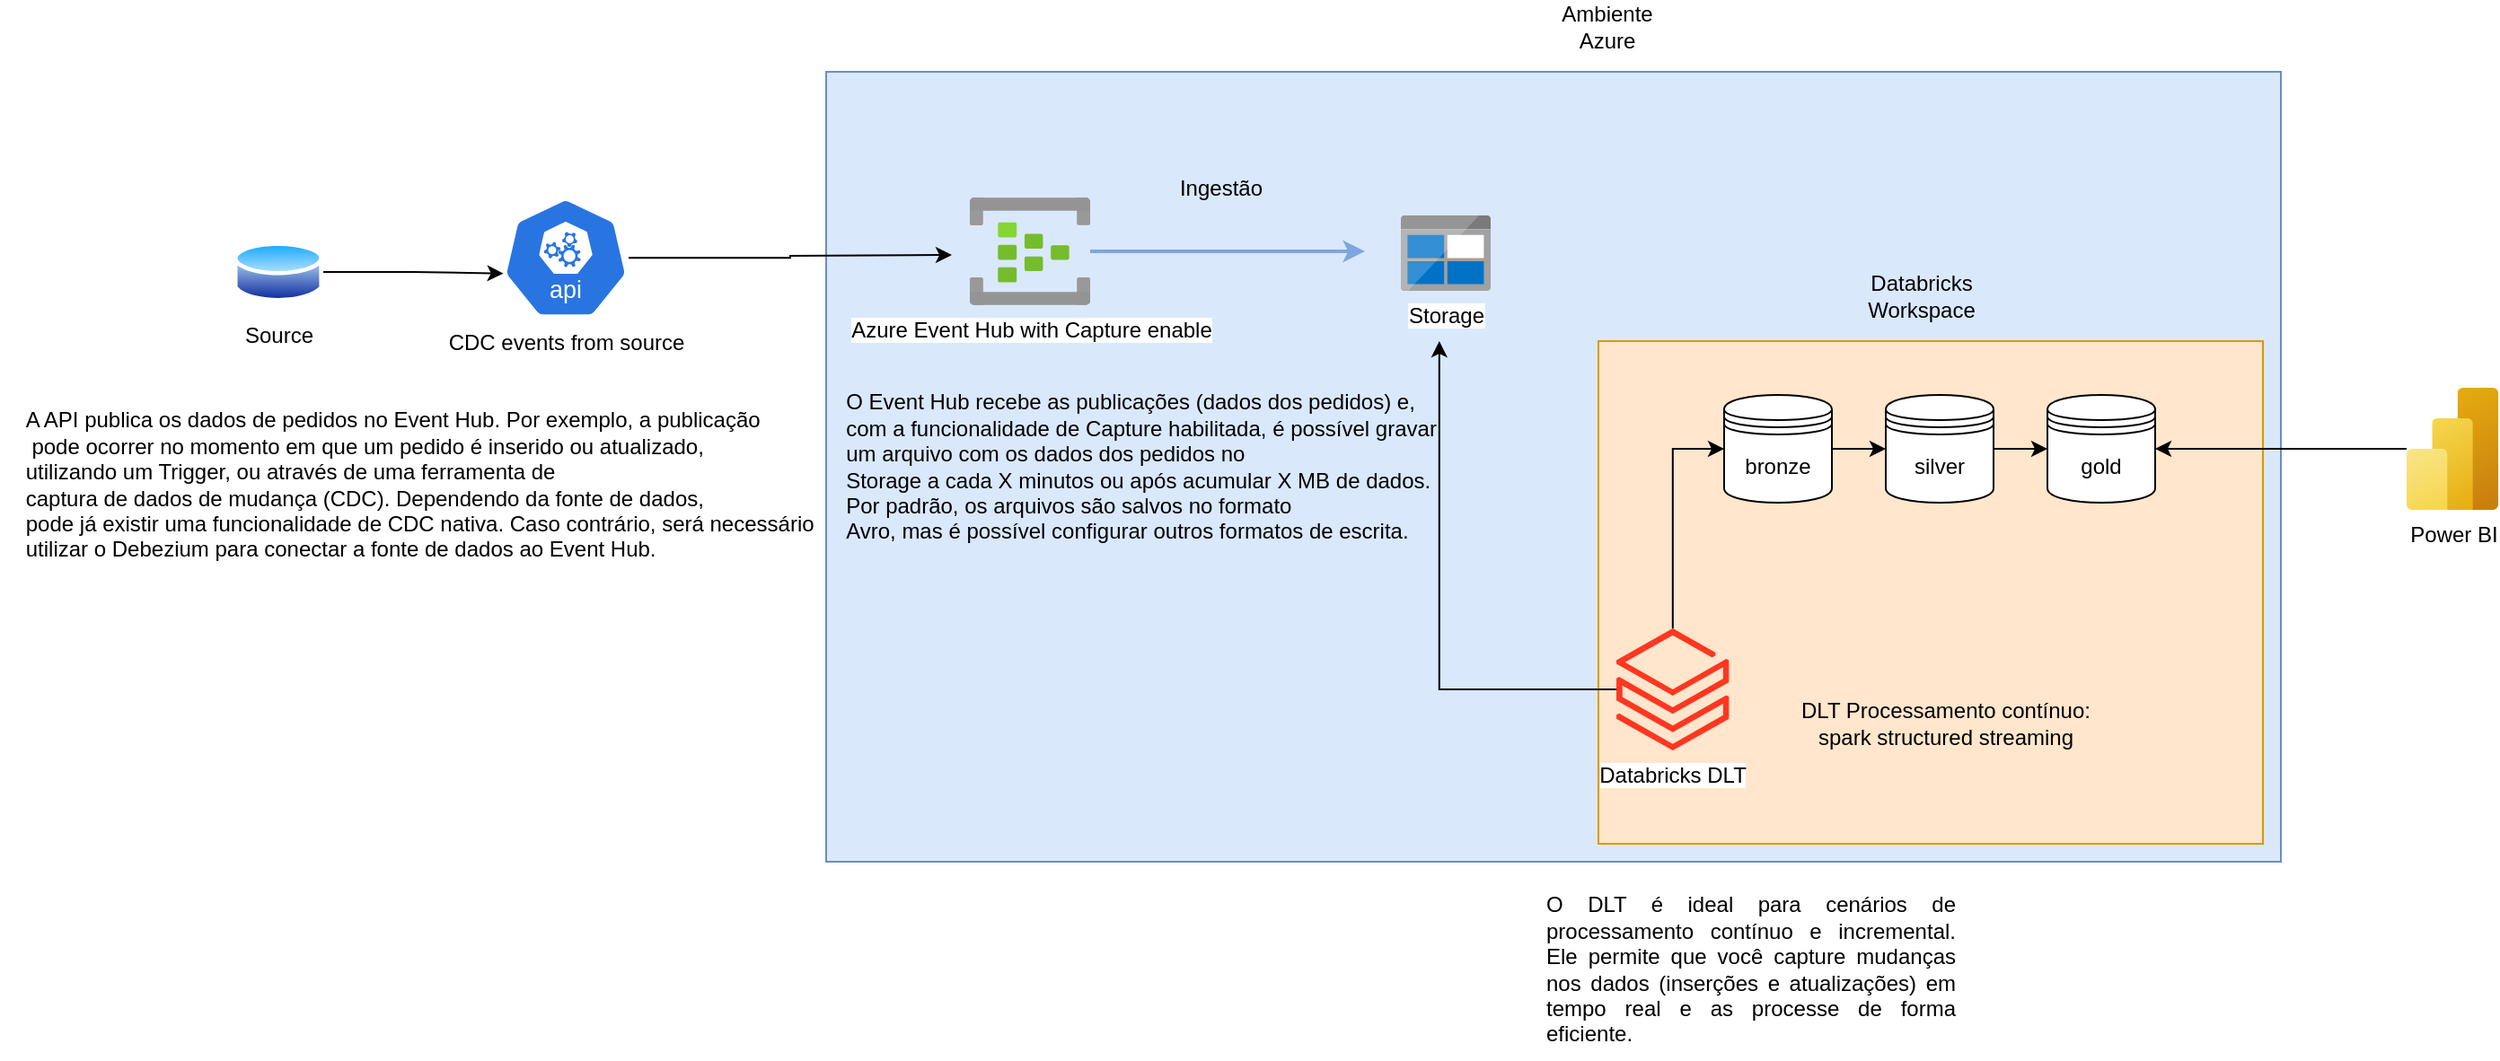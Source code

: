 <mxfile version="24.7.8">
  <diagram id="WI9T0HZ2pTsCkuznbFz-" name="Page-1">
    <mxGraphModel grid="1" page="1" gridSize="15" guides="1" tooltips="1" connect="1" arrows="1" fold="1" pageScale="1" pageWidth="1169" pageHeight="827" math="0" shadow="0">
      <root>
        <mxCell id="0" />
        <mxCell id="1" parent="0" />
        <mxCell id="5BrfsdH3SS1tADsjfD-9-21" value="" style="rounded=0;whiteSpace=wrap;html=1;fillColor=#dae8fc;strokeColor=#6c8ebf;" vertex="1" parent="1">
          <mxGeometry x="190" y="110" width="810" height="440" as="geometry" />
        </mxCell>
        <mxCell id="QH-cwWBiQ59XKDoKRFCK-5" value="" style="rounded=0;whiteSpace=wrap;html=1;fillColor=#ffe6cc;strokeColor=#d79b00;" vertex="1" parent="1">
          <mxGeometry x="620" y="260" width="370" height="280" as="geometry" />
        </mxCell>
        <mxCell id="5BrfsdH3SS1tADsjfD-9-4" style="edgeStyle=orthogonalEdgeStyle;rounded=0;orthogonalLoop=1;jettySize=auto;html=1;strokeWidth=2;strokeColor=#7EA6E0;" edge="1" parent="1" source="5BrfsdH3SS1tADsjfD-9-1">
          <mxGeometry relative="1" as="geometry">
            <mxPoint x="490" y="210" as="targetPoint" />
          </mxGeometry>
        </mxCell>
        <mxCell id="5BrfsdH3SS1tADsjfD-9-1" value="Azure Event Hub with Capture enable" style="image;aspect=fixed;html=1;points=[];align=center;fontSize=12;image=img/lib/azure2/iot/Event_Hubs.svg;" vertex="1" parent="1">
          <mxGeometry x="270" y="180" width="67" height="60" as="geometry" />
        </mxCell>
        <mxCell id="5BrfsdH3SS1tADsjfD-9-7" style="edgeStyle=orthogonalEdgeStyle;rounded=0;orthogonalLoop=1;jettySize=auto;html=1;" edge="1" parent="1" source="5BrfsdH3SS1tADsjfD-9-6">
          <mxGeometry relative="1" as="geometry">
            <mxPoint x="531.4" y="260" as="targetPoint" />
            <Array as="points">
              <mxPoint x="531" y="454" />
            </Array>
          </mxGeometry>
        </mxCell>
        <mxCell id="QH-cwWBiQ59XKDoKRFCK-19" style="edgeStyle=orthogonalEdgeStyle;rounded=0;orthogonalLoop=1;jettySize=auto;html=1;entryX=0;entryY=0.5;entryDx=0;entryDy=0;" edge="1" parent="1" source="5BrfsdH3SS1tADsjfD-9-6" target="5BrfsdH3SS1tADsjfD-9-11">
          <mxGeometry relative="1" as="geometry" />
        </mxCell>
        <mxCell id="5BrfsdH3SS1tADsjfD-9-6" value="Databricks DLT" style="image;aspect=fixed;html=1;points=[];align=center;fontSize=12;image=img/lib/azure2/analytics/Azure_Databricks.svg;" vertex="1" parent="1">
          <mxGeometry x="630" y="420" width="62.8" height="68" as="geometry" />
        </mxCell>
        <mxCell id="5BrfsdH3SS1tADsjfD-9-9" style="edgeStyle=orthogonalEdgeStyle;rounded=0;orthogonalLoop=1;jettySize=auto;html=1;" edge="1" parent="1" source="5BrfsdH3SS1tADsjfD-9-8">
          <mxGeometry relative="1" as="geometry">
            <mxPoint x="260" y="212" as="targetPoint" />
          </mxGeometry>
        </mxCell>
        <mxCell id="5BrfsdH3SS1tADsjfD-9-8" value="CDC events from source" style="aspect=fixed;sketch=0;html=1;dashed=0;whitespace=wrap;verticalLabelPosition=bottom;verticalAlign=top;fillColor=#2875E2;strokeColor=#ffffff;points=[[0.005,0.63,0],[0.1,0.2,0],[0.9,0.2,0],[0.5,0,0],[0.995,0.63,0],[0.72,0.99,0],[0.5,1,0],[0.28,0.99,0]];shape=mxgraph.kubernetes.icon2;kubernetesLabel=1;prIcon=api" vertex="1" parent="1">
          <mxGeometry x="10" y="180" width="70" height="67.2" as="geometry" />
        </mxCell>
        <mxCell id="QH-cwWBiQ59XKDoKRFCK-2" style="edgeStyle=orthogonalEdgeStyle;rounded=0;orthogonalLoop=1;jettySize=auto;html=1;entryX=0;entryY=0.5;entryDx=0;entryDy=0;" edge="1" parent="1" source="5BrfsdH3SS1tADsjfD-9-11" target="5BrfsdH3SS1tADsjfD-9-15">
          <mxGeometry relative="1" as="geometry" />
        </mxCell>
        <mxCell id="5BrfsdH3SS1tADsjfD-9-11" value="bronze" style="shape=datastore;whiteSpace=wrap;html=1;" vertex="1" parent="1">
          <mxGeometry x="690" y="290" width="60" height="60" as="geometry" />
        </mxCell>
        <mxCell id="QH-cwWBiQ59XKDoKRFCK-3" style="edgeStyle=orthogonalEdgeStyle;rounded=0;orthogonalLoop=1;jettySize=auto;html=1;entryX=0;entryY=0.5;entryDx=0;entryDy=0;" edge="1" parent="1" source="5BrfsdH3SS1tADsjfD-9-15" target="5BrfsdH3SS1tADsjfD-9-19">
          <mxGeometry relative="1" as="geometry" />
        </mxCell>
        <mxCell id="5BrfsdH3SS1tADsjfD-9-15" value="silver" style="shape=datastore;whiteSpace=wrap;html=1;" vertex="1" parent="1">
          <mxGeometry x="780" y="290" width="60" height="60" as="geometry" />
        </mxCell>
        <mxCell id="5BrfsdH3SS1tADsjfD-9-22" value="Ambiente Azure" style="text;html=1;align=center;verticalAlign=middle;whiteSpace=wrap;rounded=0;" vertex="1" parent="1">
          <mxGeometry x="585" y="70" width="80" height="30" as="geometry" />
        </mxCell>
        <mxCell id="5BrfsdH3SS1tADsjfD-9-25" style="edgeStyle=orthogonalEdgeStyle;rounded=0;orthogonalLoop=1;jettySize=auto;html=1;entryX=1;entryY=0.5;entryDx=0;entryDy=0;" edge="1" parent="1" source="5BrfsdH3SS1tADsjfD-9-24" target="5BrfsdH3SS1tADsjfD-9-19">
          <mxGeometry relative="1" as="geometry" />
        </mxCell>
        <mxCell id="5BrfsdH3SS1tADsjfD-9-24" value="Power BI" style="image;aspect=fixed;html=1;points=[];align=center;fontSize=12;image=img/lib/azure2/analytics/Power_BI_Embedded.svg;" vertex="1" parent="1">
          <mxGeometry x="1070" y="286" width="51" height="68" as="geometry" />
        </mxCell>
        <mxCell id="5BrfsdH3SS1tADsjfD-9-26" value="&lt;div style=&quot;text-align: justify;&quot;&gt;A API publica os dados de pedidos no Event Hub. Por exemplo, a publicação&lt;/div&gt;&lt;div style=&quot;text-align: justify;&quot;&gt;&amp;nbsp;pode ocorrer no momento em que um pedido é inserido ou atualizado,&amp;nbsp;&lt;/div&gt;&lt;div style=&quot;text-align: justify;&quot;&gt;utilizando um Trigger, ou&amp;nbsp;&lt;span style=&quot;background-color: initial;&quot;&gt;através de uma ferramenta de&amp;nbsp;&lt;/span&gt;&lt;/div&gt;&lt;div style=&quot;text-align: justify;&quot;&gt;&lt;span style=&quot;background-color: initial;&quot;&gt;captura de dados de mudança (CDC).&amp;nbsp;&lt;/span&gt;&lt;span style=&quot;background-color: initial;&quot;&gt;Dependendo da fonte de dados,&amp;nbsp;&lt;/span&gt;&lt;/div&gt;&lt;div style=&quot;text-align: justify;&quot;&gt;&lt;span style=&quot;background-color: initial;&quot;&gt;pode já existir&amp;nbsp;&lt;/span&gt;&lt;span style=&quot;background-color: initial;&quot;&gt;uma funcionalidade de CDC nativa.&amp;nbsp;&lt;/span&gt;&lt;span style=&quot;background-color: initial;&quot;&gt;Caso contrário, será necessário&amp;nbsp;&lt;/span&gt;&lt;/div&gt;&lt;div style=&quot;text-align: justify;&quot;&gt;&lt;span style=&quot;background-color: initial;&quot;&gt;utilizar o Debezium para conectar a fonte de dados ao Event Hub.&lt;/span&gt;&lt;/div&gt;" style="text;html=1;align=center;verticalAlign=middle;resizable=0;points=[];autosize=1;strokeColor=none;fillColor=none;" vertex="1" parent="1">
          <mxGeometry x="-270" y="290" width="470" height="100" as="geometry" />
        </mxCell>
        <mxCell id="5BrfsdH3SS1tADsjfD-9-27" value="&lt;div style=&quot;text-align: justify;&quot;&gt;O Event Hub recebe as publicações (dados dos pedidos) e,&amp;nbsp;&lt;/div&gt;&lt;div style=&quot;text-align: justify;&quot;&gt;com a funcionalidade de&amp;nbsp;&lt;span style=&quot;background-color: initial;&quot;&gt;Capture habilitada, é possível gravar&lt;/span&gt;&lt;/div&gt;&lt;div style=&quot;text-align: justify;&quot;&gt;&lt;span style=&quot;background-color: initial;&quot;&gt;um arquivo com os dados dos pedidos no&lt;/span&gt;&lt;/div&gt;&lt;div style=&quot;text-align: justify;&quot;&gt;Storage a cada X&amp;nbsp;&lt;span style=&quot;background-color: initial;&quot;&gt;minutos ou após acumular X MB de dados.&lt;/span&gt;&lt;/div&gt;&lt;div style=&quot;text-align: justify;&quot;&gt;&lt;span style=&quot;background-color: initial;&quot;&gt;Por padrão, os arquivos são salvos no formato&amp;nbsp;&lt;/span&gt;&lt;/div&gt;&lt;div style=&quot;text-align: justify;&quot;&gt;Avro, mas é possível configurar outros formatos de escrita.&lt;br&gt;&lt;/div&gt;" style="text;html=1;align=center;verticalAlign=middle;resizable=0;points=[];autosize=1;strokeColor=none;fillColor=none;" vertex="1" parent="1">
          <mxGeometry x="190" y="280" width="350" height="100" as="geometry" />
        </mxCell>
        <mxCell id="5BrfsdH3SS1tADsjfD-9-28" value="Ingestão" style="text;html=1;align=center;verticalAlign=middle;whiteSpace=wrap;rounded=0;" vertex="1" parent="1">
          <mxGeometry x="380" y="160" width="60" height="30" as="geometry" />
        </mxCell>
        <mxCell id="5BrfsdH3SS1tADsjfD-9-30" value="Storage" style="image;sketch=0;aspect=fixed;html=1;points=[];align=center;fontSize=12;image=img/lib/mscae/BlobBlock.svg;" vertex="1" parent="1">
          <mxGeometry x="510" y="190" width="50" height="42" as="geometry" />
        </mxCell>
        <mxCell id="QH-cwWBiQ59XKDoKRFCK-7" value="Databricks Workspace" style="text;html=1;align=center;verticalAlign=middle;whiteSpace=wrap;rounded=0;" vertex="1" parent="1">
          <mxGeometry x="760" y="220" width="80" height="30" as="geometry" />
        </mxCell>
        <mxCell id="QH-cwWBiQ59XKDoKRFCK-8" value="&lt;div style=&quot;text-align: justify;&quot;&gt;&lt;span style=&quot;background-color: initial;&quot;&gt;O&lt;b&gt;&amp;nbsp;&lt;/b&gt;DLT é ideal para cenários de processamento contínuo e incremental. Ele permite que você capture mudanças nos dados (inserções e atualizações) em tempo real e as processe de forma eficiente.&lt;/span&gt;&lt;/div&gt;" style="text;html=1;align=center;verticalAlign=middle;whiteSpace=wrap;rounded=0;" vertex="1" parent="1">
          <mxGeometry x="590" y="560" width="230" height="100" as="geometry" />
        </mxCell>
        <mxCell id="QH-cwWBiQ59XKDoKRFCK-10" value="Source" style="image;aspect=fixed;perimeter=ellipsePerimeter;html=1;align=center;shadow=0;dashed=0;spacingTop=3;image=img/lib/active_directory/database.svg;" vertex="1" parent="1">
          <mxGeometry x="-140" y="203" width="50" height="37" as="geometry" />
        </mxCell>
        <mxCell id="QH-cwWBiQ59XKDoKRFCK-11" style="edgeStyle=orthogonalEdgeStyle;rounded=0;orthogonalLoop=1;jettySize=auto;html=1;entryX=0.005;entryY=0.63;entryDx=0;entryDy=0;entryPerimeter=0;" edge="1" parent="1" source="QH-cwWBiQ59XKDoKRFCK-10" target="5BrfsdH3SS1tADsjfD-9-8">
          <mxGeometry relative="1" as="geometry" />
        </mxCell>
        <mxCell id="QH-cwWBiQ59XKDoKRFCK-12" value="DLT Processamento contínuo: spark structured streaming" style="text;html=1;align=center;verticalAlign=middle;whiteSpace=wrap;rounded=0;" vertex="1" parent="1">
          <mxGeometry x="720" y="458" width="187.2" height="30" as="geometry" />
        </mxCell>
        <mxCell id="5BrfsdH3SS1tADsjfD-9-19" value="gold" style="shape=datastore;whiteSpace=wrap;html=1;" vertex="1" parent="1">
          <mxGeometry x="870" y="290" width="60" height="60" as="geometry" />
        </mxCell>
      </root>
    </mxGraphModel>
  </diagram>
</mxfile>
